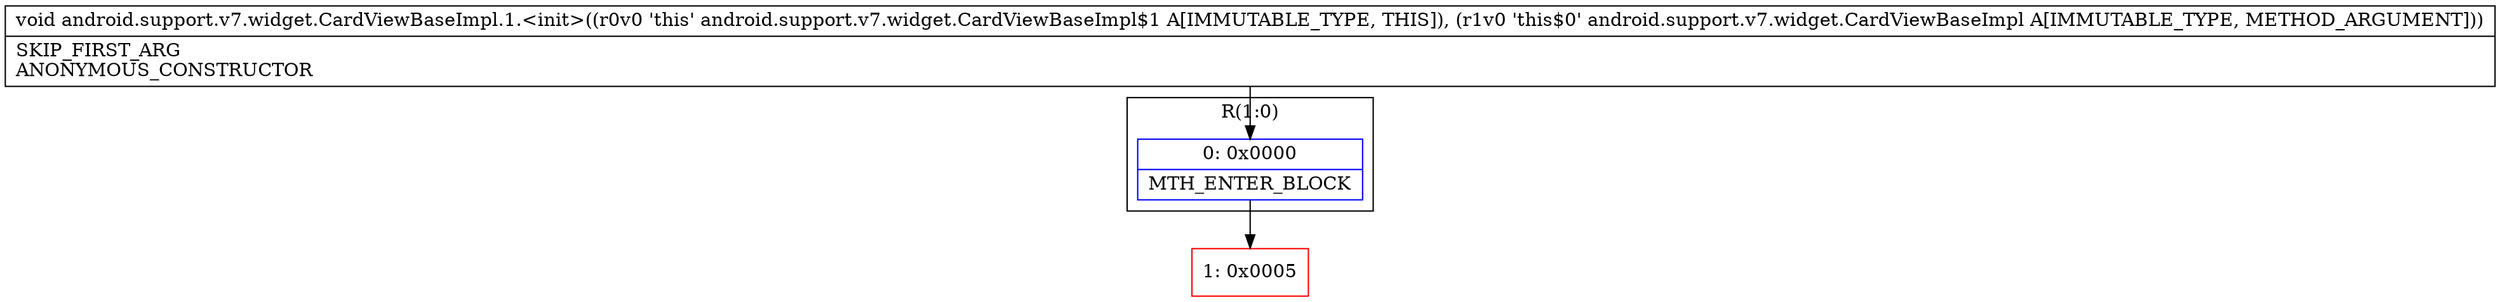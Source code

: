 digraph "CFG forandroid.support.v7.widget.CardViewBaseImpl.1.\<init\>(Landroid\/support\/v7\/widget\/CardViewBaseImpl;)V" {
subgraph cluster_Region_1719381366 {
label = "R(1:0)";
node [shape=record,color=blue];
Node_0 [shape=record,label="{0\:\ 0x0000|MTH_ENTER_BLOCK\l}"];
}
Node_1 [shape=record,color=red,label="{1\:\ 0x0005}"];
MethodNode[shape=record,label="{void android.support.v7.widget.CardViewBaseImpl.1.\<init\>((r0v0 'this' android.support.v7.widget.CardViewBaseImpl$1 A[IMMUTABLE_TYPE, THIS]), (r1v0 'this$0' android.support.v7.widget.CardViewBaseImpl A[IMMUTABLE_TYPE, METHOD_ARGUMENT]))  | SKIP_FIRST_ARG\lANONYMOUS_CONSTRUCTOR\l}"];
MethodNode -> Node_0;
Node_0 -> Node_1;
}

